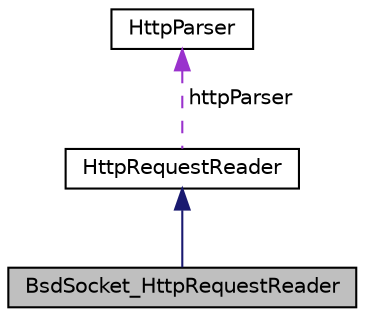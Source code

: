 digraph "BsdSocket_HttpRequestReader"
{
  edge [fontname="Helvetica",fontsize="10",labelfontname="Helvetica",labelfontsize="10"];
  node [fontname="Helvetica",fontsize="10",shape=record];
  Node2 [label="BsdSocket_HttpRequestReader",height=0.2,width=0.4,color="black", fillcolor="grey75", style="filled", fontcolor="black"];
  Node3 -> Node2 [dir="back",color="midnightblue",fontsize="10",style="solid",fontname="Helvetica"];
  Node3 [label="HttpRequestReader",height=0.2,width=0.4,color="black", fillcolor="white", style="filled",URL="$classHttpRequestReader.html",tooltip="An interface for a class reading HttpRequest as a string, responsible for sending this string to Http..."];
  Node4 -> Node3 [dir="back",color="darkorchid3",fontsize="10",style="dashed",label=" httpParser" ,fontname="Helvetica"];
  Node4 [label="HttpParser",height=0.2,width=0.4,color="black", fillcolor="white", style="filled",URL="$classHttpParser.html",tooltip="Simple and naive parser of http requets, relies on data being separated by single spaces..."];
}
